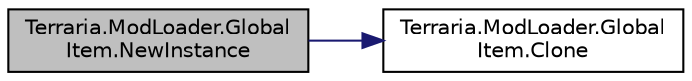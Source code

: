 digraph "Terraria.ModLoader.GlobalItem.NewInstance"
{
 // LATEX_PDF_SIZE
  edge [fontname="Helvetica",fontsize="10",labelfontname="Helvetica",labelfontsize="10"];
  node [fontname="Helvetica",fontsize="10",shape=record];
  rankdir="LR";
  Node1 [label="Terraria.ModLoader.Global\lItem.NewInstance",height=0.2,width=0.4,color="black", fillcolor="grey75", style="filled", fontcolor="black",tooltip="Create a new instance of this GlobalItem for an Item instance. Called at the end of Item...."];
  Node1 -> Node2 [color="midnightblue",fontsize="10",style="solid",fontname="Helvetica"];
  Node2 [label="Terraria.ModLoader.Global\lItem.Clone",height=0.2,width=0.4,color="black", fillcolor="white", style="filled",URL="$class_terraria_1_1_mod_loader_1_1_global_item.html#aa2a81cac7c1d573e93345ca95019ad9e",tooltip="Returns a clone of this GlobalItem. By default this will return a memberwise clone; you will want to ..."];
}
